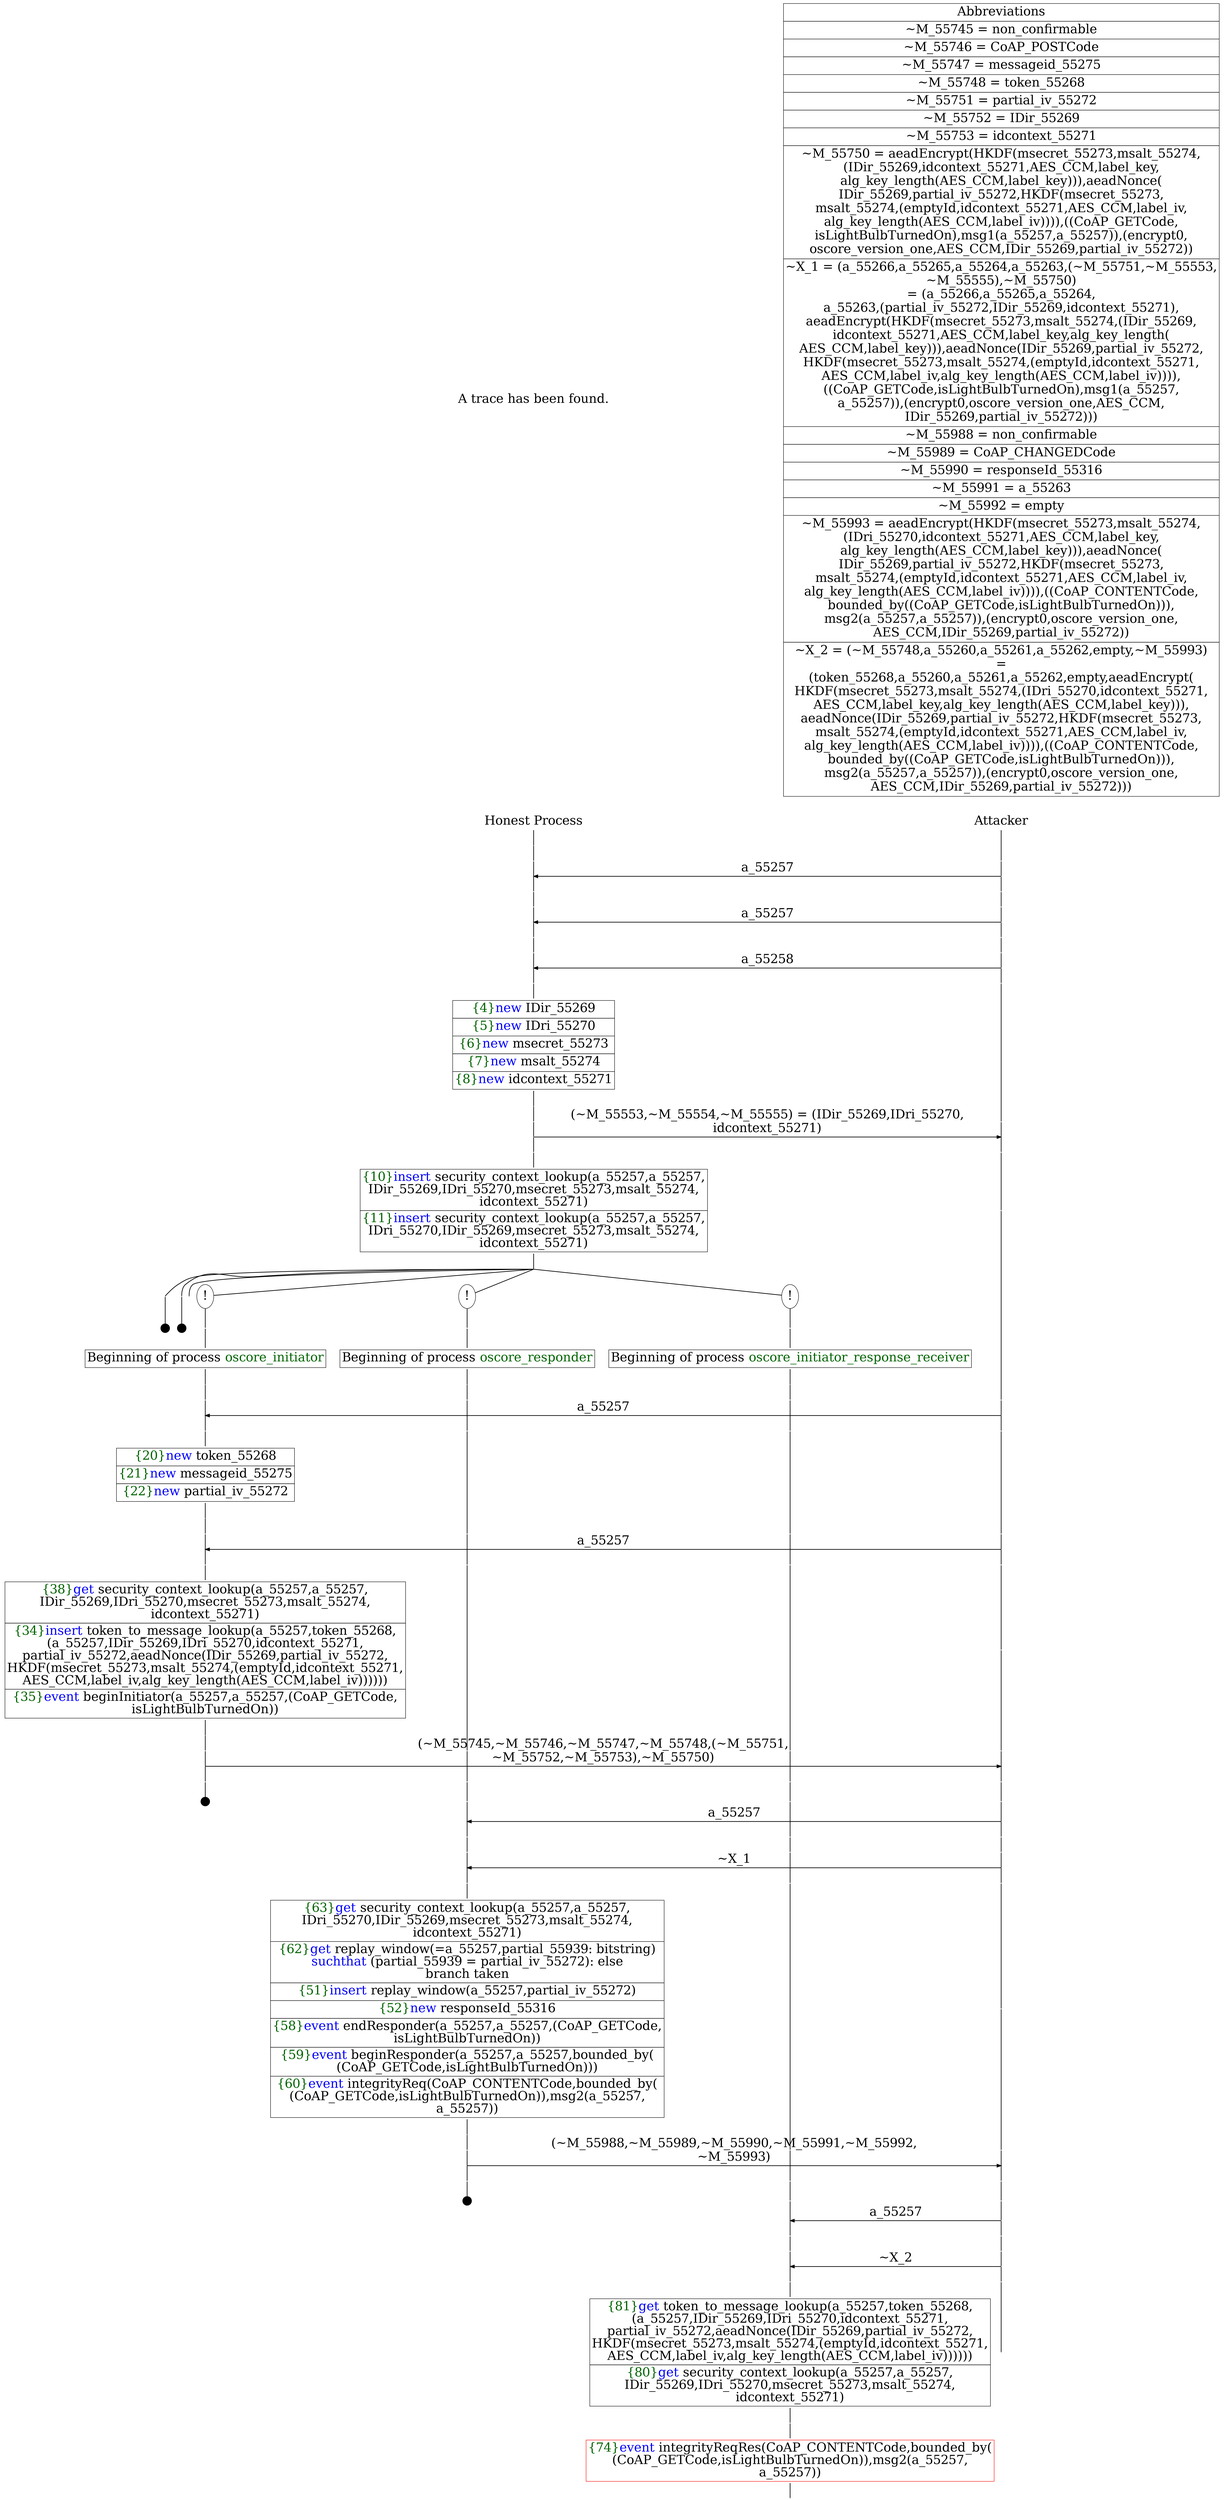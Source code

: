 digraph {
graph [ordering = out]
edge [arrowhead = none, penwidth = 1.6, fontsize = 30]
node [shape = point, width = 0, height = 0, fontsize = 30]
Trace [label = <A trace has been found.<br/>
>, shape = plaintext]
P0__0 [label = "Honest Process", shape = plaintext]
P__0 [label = "Attacker", shape = plaintext]
Trace -> P0__0 [label = "", style = invisible, weight = 100]{rank = same; P0__0 P__0}
P0__0 -> P0__1 [label = <>, weight = 100]
P0__1 -> P0__2 [label = <>, weight = 100]
P__0 -> P__1 [label = <>, weight = 100]
{rank = same; P__1 P0__2}
P0__2 -> P0__3 [label = <>, weight = 100]
P__1 -> P__2 [label = <>, weight = 100]
{rank = same; P__2 P0__3}
P0__3 -> P__2 [label = <a_55257>, dir = back, arrowhead = normal]
P0__3 -> P0__4 [label = <>, weight = 100]
P__2 -> P__3 [label = <>, weight = 100]
{rank = same; P__3 P0__4}
P0__4 -> P0__5 [label = <>, weight = 100]
P__3 -> P__4 [label = <>, weight = 100]
{rank = same; P__4 P0__5}
P0__5 -> P0__6 [label = <>, weight = 100]
P__4 -> P__5 [label = <>, weight = 100]
{rank = same; P__5 P0__6}
P0__6 -> P__5 [label = <a_55257>, dir = back, arrowhead = normal]
P0__6 -> P0__7 [label = <>, weight = 100]
P__5 -> P__6 [label = <>, weight = 100]
{rank = same; P__6 P0__7}
P0__7 -> P0__8 [label = <>, weight = 100]
P__6 -> P__7 [label = <>, weight = 100]
{rank = same; P__7 P0__8}
P0__8 -> P0__9 [label = <>, weight = 100]
P__7 -> P__8 [label = <>, weight = 100]
{rank = same; P__8 P0__9}
P0__9 -> P__8 [label = <a_55258>, dir = back, arrowhead = normal]
P0__9 -> P0__10 [label = <>, weight = 100]
P__8 -> P__9 [label = <>, weight = 100]
{rank = same; P__9 P0__10}
P0__10 -> P0__11 [label = <>, weight = 100]
P0__11 [shape = plaintext, label = <<TABLE BORDER="0" CELLBORDER="1" CELLSPACING="0" CELLPADDING="4"> <TR><TD><FONT COLOR="darkgreen">{4}</FONT><FONT COLOR="blue">new </FONT>IDir_55269</TD></TR><TR><TD><FONT COLOR="darkgreen">{5}</FONT><FONT COLOR="blue">new </FONT>IDri_55270</TD></TR><TR><TD><FONT COLOR="darkgreen">{6}</FONT><FONT COLOR="blue">new </FONT>msecret_55273</TD></TR><TR><TD><FONT COLOR="darkgreen">{7}</FONT><FONT COLOR="blue">new </FONT>msalt_55274</TD></TR><TR><TD><FONT COLOR="darkgreen">{8}</FONT><FONT COLOR="blue">new </FONT>idcontext_55271</TD></TR></TABLE>>]
P0__11 -> P0__12 [label = <>, weight = 100]
P0__12 -> P0__13 [label = <>, weight = 100]
P__9 -> P__10 [label = <>, weight = 100]
{rank = same; P__10 P0__13}
P0__13 -> P0__14 [label = <>, weight = 100]
P__10 -> P__11 [label = <>, weight = 100]
{rank = same; P__11 P0__14}
P0__14 -> P__11 [label = <(~M_55553,~M_55554,~M_55555) = (IDir_55269,IDri_55270,<br/>
idcontext_55271)>, arrowhead = normal]
P0__14 -> P0__15 [label = <>, weight = 100]
P__11 -> P__12 [label = <>, weight = 100]
{rank = same; P__12 P0__15}
P0__15 -> P0__16 [label = <>, weight = 100]
P0__16 [shape = plaintext, label = <<TABLE BORDER="0" CELLBORDER="1" CELLSPACING="0" CELLPADDING="4"> <TR><TD><FONT COLOR="darkgreen">{10}</FONT><FONT COLOR="blue">insert </FONT>security_context_lookup(a_55257,a_55257,<br/>
IDir_55269,IDri_55270,msecret_55273,msalt_55274,<br/>
idcontext_55271)</TD></TR><TR><TD><FONT COLOR="darkgreen">{11}</FONT><FONT COLOR="blue">insert </FONT>security_context_lookup(a_55257,a_55257,<br/>
IDri_55270,IDir_55269,msecret_55273,msalt_55274,<br/>
idcontext_55271)</TD></TR></TABLE>>]
P0__16 -> P0__17 [label = <>, weight = 100]
P__12 -> P__13 [label = <>, weight = 100]
{rank = same; P__13 P0__16}
/*RPar */
P0__17 -> P0_5__17 [label = <>]
P0__17 -> P0_4__17 [label = <>]
P0__17 -> P0_3__17 [label = <>]
P0__17 -> P0_2__17 [label = <>]
P0__17 -> P0_1__17 [label = <>]
P0__17 -> P0_0__17 [label = <>]
P0__17 [label = "", fixedsize = false, width = 0, height = 0, shape = none]
{rank = same; P0_0__17 P0_1__17 P0_2__17 P0_3__17 P0_4__17 P0_5__17}
P0_0__17 [label = "!", shape = ellipse]
P0_0_0__17 [label = "", fixedsize = false, width = 0, height = 0, shape = none]
P0_0__17 -> P0_0_0__17 [label = <>, weight = 100]
P0_0_0__17 -> P0_0_0__18 [label = <>, weight = 100]
P0_0_0__18 [shape = plaintext, label = <<TABLE BORDER="0" CELLBORDER="1" CELLSPACING="0" CELLPADDING="4"> <TR><TD>Beginning of process <FONT COLOR="darkgreen">oscore_initiator_response_receiver</FONT><br/>
</TD></TR></TABLE>>]
P0_0_0__18 -> P0_0_0__19 [label = <>, weight = 100]
P0_1__17 [label = "!", shape = ellipse]
P0_1_0__17 [label = "", fixedsize = false, width = 0, height = 0, shape = none]
P0_1__17 -> P0_1_0__17 [label = <>, weight = 100]
P0_1_0__17 -> P0_1_0__18 [label = <>, weight = 100]
P0_1_0__18 [shape = plaintext, label = <<TABLE BORDER="0" CELLBORDER="1" CELLSPACING="0" CELLPADDING="4"> <TR><TD>Beginning of process <FONT COLOR="darkgreen">oscore_responder</FONT></TD></TR></TABLE>>]
P0_1_0__18 -> P0_1_0__19 [label = <>, weight = 100]
P0_2__17 [label = "!", shape = ellipse]
P0_2_0__17 [label = "", fixedsize = false, width = 0, height = 0, shape = none]
P0_2__17 -> P0_2_0__17 [label = <>, weight = 100]
P0_2_0__17 -> P0_2_0__18 [label = <>, weight = 100]
P0_2_0__18 [shape = plaintext, label = <<TABLE BORDER="0" CELLBORDER="1" CELLSPACING="0" CELLPADDING="4"> <TR><TD>Beginning of process <FONT COLOR="darkgreen">oscore_initiator</FONT></TD></TR></TABLE>>]
P0_2_0__18 -> P0_2_0__19 [label = <>, weight = 100]
P0_4__18 [label = "", width = 0.3, height = 0.3]
P0_4__17 -> P0_4__18 [label = <>, weight = 100]
P0_5__18 [label = "", width = 0.3, height = 0.3]
P0_5__17 -> P0_5__18 [label = <>, weight = 100]
P0_2_0__19 -> P0_2_0__20 [label = <>, weight = 100]
P0_1_0__19 -> P0_1_0__20 [label = <>, weight = 100]
P0_0_0__19 -> P0_0_0__20 [label = <>, weight = 100]
P__13 -> P__14 [label = <>, weight = 100]
{rank = same; P__14 P0_0_0__20 P0_1_0__20 P0_2_0__20}
P0_2_0__20 -> P0_2_0__21 [label = <>, weight = 100]
P__14 -> P__15 [label = <>, weight = 100]
{rank = same; P__15 P0_2_0__21}
P0_2_0__21 -> P__15 [label = <a_55257>, dir = back, arrowhead = normal]
P0_2_0__21 -> P0_2_0__22 [label = <>, weight = 100]
P0_1_0__20 -> P0_1_0__21 [label = <>, weight = 100]
P0_0_0__20 -> P0_0_0__21 [label = <>, weight = 100]
P__15 -> P__16 [label = <>, weight = 100]
{rank = same; P__16 P0_0_0__21 P0_1_0__21 P0_2_0__22}
P0_2_0__22 -> P0_2_0__23 [label = <>, weight = 100]
P0_2_0__23 [shape = plaintext, label = <<TABLE BORDER="0" CELLBORDER="1" CELLSPACING="0" CELLPADDING="4"> <TR><TD><FONT COLOR="darkgreen">{20}</FONT><FONT COLOR="blue">new </FONT>token_55268</TD></TR><TR><TD><FONT COLOR="darkgreen">{21}</FONT><FONT COLOR="blue">new </FONT>messageid_55275</TD></TR><TR><TD><FONT COLOR="darkgreen">{22}</FONT><FONT COLOR="blue">new </FONT>partial_iv_55272</TD></TR></TABLE>>]
P0_2_0__23 -> P0_2_0__24 [label = <>, weight = 100]
P0_2_0__24 -> P0_2_0__25 [label = <>, weight = 100]
P0_1_0__21 -> P0_1_0__22 [label = <>, weight = 100]
P0_0_0__21 -> P0_0_0__22 [label = <>, weight = 100]
P__16 -> P__17 [label = <>, weight = 100]
{rank = same; P__17 P0_0_0__22 P0_1_0__22 P0_2_0__25}
P0_2_0__25 -> P0_2_0__26 [label = <>, weight = 100]
P__17 -> P__18 [label = <>, weight = 100]
{rank = same; P__18 P0_2_0__26}
P0_2_0__26 -> P__18 [label = <a_55257>, dir = back, arrowhead = normal]
P0_2_0__26 -> P0_2_0__27 [label = <>, weight = 100]
P0_1_0__22 -> P0_1_0__23 [label = <>, weight = 100]
P0_0_0__22 -> P0_0_0__23 [label = <>, weight = 100]
P__18 -> P__19 [label = <>, weight = 100]
{rank = same; P__19 P0_0_0__23 P0_1_0__23 P0_2_0__27}
P0_2_0__27 -> P0_2_0__28 [label = <>, weight = 100]
P0_2_0__28 [shape = plaintext, label = <<TABLE BORDER="0" CELLBORDER="1" CELLSPACING="0" CELLPADDING="4"> <TR><TD><FONT COLOR="darkgreen">{38}</FONT><FONT COLOR="blue">get </FONT>security_context_lookup(a_55257,a_55257,<br/>
IDir_55269,IDri_55270,msecret_55273,msalt_55274,<br/>
idcontext_55271)</TD></TR><TR><TD><FONT COLOR="darkgreen">{34}</FONT><FONT COLOR="blue">insert </FONT>token_to_message_lookup(a_55257,token_55268,<br/>
(a_55257,IDir_55269,IDri_55270,idcontext_55271,<br/>
partial_iv_55272,aeadNonce(IDir_55269,partial_iv_55272,<br/>
HKDF(msecret_55273,msalt_55274,(emptyId,idcontext_55271,<br/>
AES_CCM,label_iv,alg_key_length(AES_CCM,label_iv))))))<br/>
</TD></TR><TR><TD><FONT COLOR="darkgreen">{35}</FONT><FONT COLOR="blue">event</FONT> beginInitiator(a_55257,a_55257,(CoAP_GETCode,<br/>
isLightBulbTurnedOn))</TD></TR></TABLE>>]
P0_2_0__28 -> P0_2_0__29 [label = <>, weight = 100]
P__19 -> P__20 [label = <>, weight = 100]
{rank = same; P__20 P0_2_0__28}
P0_2_0__29 -> P0_2_0__30 [label = <>, weight = 100]
P0_1_0__23 -> P0_1_0__24 [label = <>, weight = 100]
P0_0_0__23 -> P0_0_0__24 [label = <>, weight = 100]
P__20 -> P__21 [label = <>, weight = 100]
{rank = same; P__21 P0_0_0__24 P0_1_0__24 P0_2_0__30}
P0_2_0__30 -> P0_2_0__31 [label = <>, weight = 100]
P__21 -> P__22 [label = <>, weight = 100]
{rank = same; P__22 P0_2_0__31}
P0_2_0__31 -> P__22 [label = <(~M_55745,~M_55746,~M_55747,~M_55748,(~M_55751,<br/>
~M_55752,~M_55753),~M_55750)>, arrowhead = normal]
P0_2_0__31 -> P0_2_0__32 [label = <>, weight = 100]
P0_1_0__24 -> P0_1_0__25 [label = <>, weight = 100]
P0_0_0__24 -> P0_0_0__25 [label = <>, weight = 100]
P__22 -> P__23 [label = <>, weight = 100]
{rank = same; P__23 P0_0_0__25 P0_1_0__25 P0_2_0__32}
P0_2_0__33 [label = "", width = 0.3, height = 0.3]
P0_2_0__32 -> P0_2_0__33 [label = <>, weight = 100]
P0_1_0__25 -> P0_1_0__26 [label = <>, weight = 100]
P0_0_0__25 -> P0_0_0__26 [label = <>, weight = 100]
P__23 -> P__24 [label = <>, weight = 100]
{rank = same; P__24 P0_0_0__26 P0_1_0__26}
P0_1_0__26 -> P0_1_0__27 [label = <>, weight = 100]
P__24 -> P__25 [label = <>, weight = 100]
{rank = same; P__25 P0_1_0__27}
P0_1_0__27 -> P__25 [label = <a_55257>, dir = back, arrowhead = normal]
P0_1_0__27 -> P0_1_0__28 [label = <>, weight = 100]
P0_0_0__26 -> P0_0_0__27 [label = <>, weight = 100]
P__25 -> P__26 [label = <>, weight = 100]
{rank = same; P__26 P0_0_0__27 P0_1_0__28}
P0_1_0__28 -> P0_1_0__29 [label = <>, weight = 100]
P0_0_0__27 -> P0_0_0__28 [label = <>, weight = 100]
P__26 -> P__27 [label = <>, weight = 100]
{rank = same; P__27 P0_0_0__28 P0_1_0__29}
P0_1_0__29 -> P0_1_0__30 [label = <>, weight = 100]
P__27 -> P__28 [label = <>, weight = 100]
{rank = same; P__28 P0_1_0__30}
P0_1_0__30 -> P__28 [label = <~X_1>, dir = back, arrowhead = normal]
P0_1_0__30 -> P0_1_0__31 [label = <>, weight = 100]
P0_0_0__28 -> P0_0_0__29 [label = <>, weight = 100]
P__28 -> P__29 [label = <>, weight = 100]
{rank = same; P__29 P0_0_0__29 P0_1_0__31}
P0_1_0__31 -> P0_1_0__32 [label = <>, weight = 100]
P0_1_0__32 [shape = plaintext, label = <<TABLE BORDER="0" CELLBORDER="1" CELLSPACING="0" CELLPADDING="4"> <TR><TD><FONT COLOR="darkgreen">{63}</FONT><FONT COLOR="blue">get </FONT>security_context_lookup(a_55257,a_55257,<br/>
IDri_55270,IDir_55269,msecret_55273,msalt_55274,<br/>
idcontext_55271)</TD></TR><TR><TD><FONT COLOR="darkgreen">{62}</FONT><FONT COLOR="blue">get</FONT> replay_window(=a_55257,partial_55939: bitstring)<br/>
<FONT COLOR="blue">suchthat</FONT> (partial_55939 = partial_iv_55272): else<br/>
branch taken</TD></TR><TR><TD><FONT COLOR="darkgreen">{51}</FONT><FONT COLOR="blue">insert </FONT>replay_window(a_55257,partial_iv_55272)<br/>
</TD></TR><TR><TD><FONT COLOR="darkgreen">{52}</FONT><FONT COLOR="blue">new </FONT>responseId_55316</TD></TR><TR><TD><FONT COLOR="darkgreen">{58}</FONT><FONT COLOR="blue">event</FONT> endResponder(a_55257,a_55257,(CoAP_GETCode,<br/>
isLightBulbTurnedOn))</TD></TR><TR><TD><FONT COLOR="darkgreen">{59}</FONT><FONT COLOR="blue">event</FONT> beginResponder(a_55257,a_55257,bounded_by(<br/>
(CoAP_GETCode,isLightBulbTurnedOn)))</TD></TR><TR><TD><FONT COLOR="darkgreen">{60}</FONT><FONT COLOR="blue">event</FONT> integrityReq(CoAP_CONTENTCode,bounded_by(<br/>
(CoAP_GETCode,isLightBulbTurnedOn)),msg2(a_55257,<br/>
a_55257))</TD></TR></TABLE>>]
P0_1_0__32 -> P0_1_0__33 [label = <>, weight = 100]
P__29 -> P__30 [label = <>, weight = 100]
{rank = same; P__30 P0_1_0__32}
P0_1_0__33 -> P0_1_0__34 [label = <>, weight = 100]
P0_0_0__29 -> P0_0_0__30 [label = <>, weight = 100]
P__30 -> P__31 [label = <>, weight = 100]
{rank = same; P__31 P0_0_0__30 P0_1_0__34}
P0_1_0__34 -> P0_1_0__35 [label = <>, weight = 100]
P__31 -> P__32 [label = <>, weight = 100]
{rank = same; P__32 P0_1_0__35}
P0_1_0__35 -> P__32 [label = <(~M_55988,~M_55989,~M_55990,~M_55991,~M_55992,<br/>
~M_55993)>, arrowhead = normal]
P0_1_0__35 -> P0_1_0__36 [label = <>, weight = 100]
P0_0_0__30 -> P0_0_0__31 [label = <>, weight = 100]
P__32 -> P__33 [label = <>, weight = 100]
{rank = same; P__33 P0_0_0__31 P0_1_0__36}
P0_1_0__37 [label = "", width = 0.3, height = 0.3]
P0_1_0__36 -> P0_1_0__37 [label = <>, weight = 100]
P0_0_0__31 -> P0_0_0__32 [label = <>, weight = 100]
P__33 -> P__34 [label = <>, weight = 100]
{rank = same; P__34 P0_0_0__32}
P0_0_0__32 -> P0_0_0__33 [label = <>, weight = 100]
P__34 -> P__35 [label = <>, weight = 100]
{rank = same; P__35 P0_0_0__33}
P0_0_0__33 -> P__35 [label = <a_55257>, dir = back, arrowhead = normal]
P0_0_0__33 -> P0_0_0__34 [label = <>, weight = 100]
P__35 -> P__36 [label = <>, weight = 100]
{rank = same; P__36 P0_0_0__34}
P0_0_0__34 -> P0_0_0__35 [label = <>, weight = 100]
P__36 -> P__37 [label = <>, weight = 100]
{rank = same; P__37 P0_0_0__35}
P0_0_0__35 -> P0_0_0__36 [label = <>, weight = 100]
P__37 -> P__38 [label = <>, weight = 100]
{rank = same; P__38 P0_0_0__36}
P0_0_0__36 -> P__38 [label = <~X_2>, dir = back, arrowhead = normal]
P0_0_0__36 -> P0_0_0__37 [label = <>, weight = 100]
P__38 -> P__39 [label = <>, weight = 100]
{rank = same; P__39 P0_0_0__37}
P0_0_0__37 -> P0_0_0__38 [label = <>, weight = 100]
P0_0_0__38 [shape = plaintext, label = <<TABLE BORDER="0" CELLBORDER="1" CELLSPACING="0" CELLPADDING="4"> <TR><TD><FONT COLOR="darkgreen">{81}</FONT><FONT COLOR="blue">get </FONT>token_to_message_lookup(a_55257,token_55268,<br/>
(a_55257,IDir_55269,IDri_55270,idcontext_55271,<br/>
partial_iv_55272,aeadNonce(IDir_55269,partial_iv_55272,<br/>
HKDF(msecret_55273,msalt_55274,(emptyId,idcontext_55271,<br/>
AES_CCM,label_iv,alg_key_length(AES_CCM,label_iv))))))<br/>
</TD></TR><TR><TD><FONT COLOR="darkgreen">{80}</FONT><FONT COLOR="blue">get </FONT>security_context_lookup(a_55257,a_55257,<br/>
IDir_55269,IDri_55270,msecret_55273,msalt_55274,<br/>
idcontext_55271)</TD></TR></TABLE>>]
P0_0_0__38 -> P0_0_0__39 [label = <>, weight = 100]
P__39 -> P__40 [label = <>, weight = 100]
{rank = same; P__40 P0_0_0__38}
P0_0_0__39 -> P0_0_0__40 [label = <>, weight = 100]
P0_0_0__40 [color = red, shape = plaintext, label = <<TABLE BORDER="0" CELLBORDER="1" CELLSPACING="0" CELLPADDING="4"> <TR><TD><FONT COLOR="darkgreen">{74}</FONT><FONT COLOR="blue">event</FONT> integrityReqRes(CoAP_CONTENTCode,bounded_by(<br/>
(CoAP_GETCode,isLightBulbTurnedOn)),msg2(a_55257,<br/>
a_55257))</TD></TR></TABLE>>]
P0_0_0__40 -> P0_0_0__41 [label = <>, weight = 100]
Abbrev [shape = plaintext, label = <<TABLE BORDER="0" CELLBORDER="1" CELLSPACING="0" CELLPADDING="4"><TR> <TD> Abbreviations </TD></TR><TR><TD>~M_55745 = non_confirmable</TD></TR><TR><TD>~M_55746 = CoAP_POSTCode</TD></TR><TR><TD>~M_55747 = messageid_55275</TD></TR><TR><TD>~M_55748 = token_55268</TD></TR><TR><TD>~M_55751 = partial_iv_55272</TD></TR><TR><TD>~M_55752 = IDir_55269</TD></TR><TR><TD>~M_55753 = idcontext_55271</TD></TR><TR><TD>~M_55750 = aeadEncrypt(HKDF(msecret_55273,msalt_55274,<br/>
(IDir_55269,idcontext_55271,AES_CCM,label_key,<br/>
alg_key_length(AES_CCM,label_key))),aeadNonce(<br/>
IDir_55269,partial_iv_55272,HKDF(msecret_55273,<br/>
msalt_55274,(emptyId,idcontext_55271,AES_CCM,label_iv,<br/>
alg_key_length(AES_CCM,label_iv)))),((CoAP_GETCode,<br/>
isLightBulbTurnedOn),msg1(a_55257,a_55257)),(encrypt0,<br/>
oscore_version_one,AES_CCM,IDir_55269,partial_iv_55272))</TD></TR><TR><TD>~X_1 = (a_55266,a_55265,a_55264,a_55263,(~M_55751,~M_55553,<br/>
~M_55555),~M_55750)<br/>
= (a_55266,a_55265,a_55264,<br/>
a_55263,(partial_iv_55272,IDir_55269,idcontext_55271),<br/>
aeadEncrypt(HKDF(msecret_55273,msalt_55274,(IDir_55269,<br/>
idcontext_55271,AES_CCM,label_key,alg_key_length(<br/>
AES_CCM,label_key))),aeadNonce(IDir_55269,partial_iv_55272,<br/>
HKDF(msecret_55273,msalt_55274,(emptyId,idcontext_55271,<br/>
AES_CCM,label_iv,alg_key_length(AES_CCM,label_iv)))),<br/>
((CoAP_GETCode,isLightBulbTurnedOn),msg1(a_55257,<br/>
a_55257)),(encrypt0,oscore_version_one,AES_CCM,<br/>
IDir_55269,partial_iv_55272)))</TD></TR><TR><TD>~M_55988 = non_confirmable</TD></TR><TR><TD>~M_55989 = CoAP_CHANGEDCode</TD></TR><TR><TD>~M_55990 = responseId_55316</TD></TR><TR><TD>~M_55991 = a_55263</TD></TR><TR><TD>~M_55992 = empty</TD></TR><TR><TD>~M_55993 = aeadEncrypt(HKDF(msecret_55273,msalt_55274,<br/>
(IDri_55270,idcontext_55271,AES_CCM,label_key,<br/>
alg_key_length(AES_CCM,label_key))),aeadNonce(<br/>
IDir_55269,partial_iv_55272,HKDF(msecret_55273,<br/>
msalt_55274,(emptyId,idcontext_55271,AES_CCM,label_iv,<br/>
alg_key_length(AES_CCM,label_iv)))),((CoAP_CONTENTCode,<br/>
bounded_by((CoAP_GETCode,isLightBulbTurnedOn))),<br/>
msg2(a_55257,a_55257)),(encrypt0,oscore_version_one,<br/>
AES_CCM,IDir_55269,partial_iv_55272))</TD></TR><TR><TD>~X_2 = (~M_55748,a_55260,a_55261,a_55262,empty,~M_55993)<br/>
=<br/>
(token_55268,a_55260,a_55261,a_55262,empty,aeadEncrypt(<br/>
HKDF(msecret_55273,msalt_55274,(IDri_55270,idcontext_55271,<br/>
AES_CCM,label_key,alg_key_length(AES_CCM,label_key))),<br/>
aeadNonce(IDir_55269,partial_iv_55272,HKDF(msecret_55273,<br/>
msalt_55274,(emptyId,idcontext_55271,AES_CCM,label_iv,<br/>
alg_key_length(AES_CCM,label_iv)))),((CoAP_CONTENTCode,<br/>
bounded_by((CoAP_GETCode,isLightBulbTurnedOn))),<br/>
msg2(a_55257,a_55257)),(encrypt0,oscore_version_one,<br/>
AES_CCM,IDir_55269,partial_iv_55272)))</TD></TR></TABLE>>]Abbrev -> P__0 [style = invisible, weight =100]}